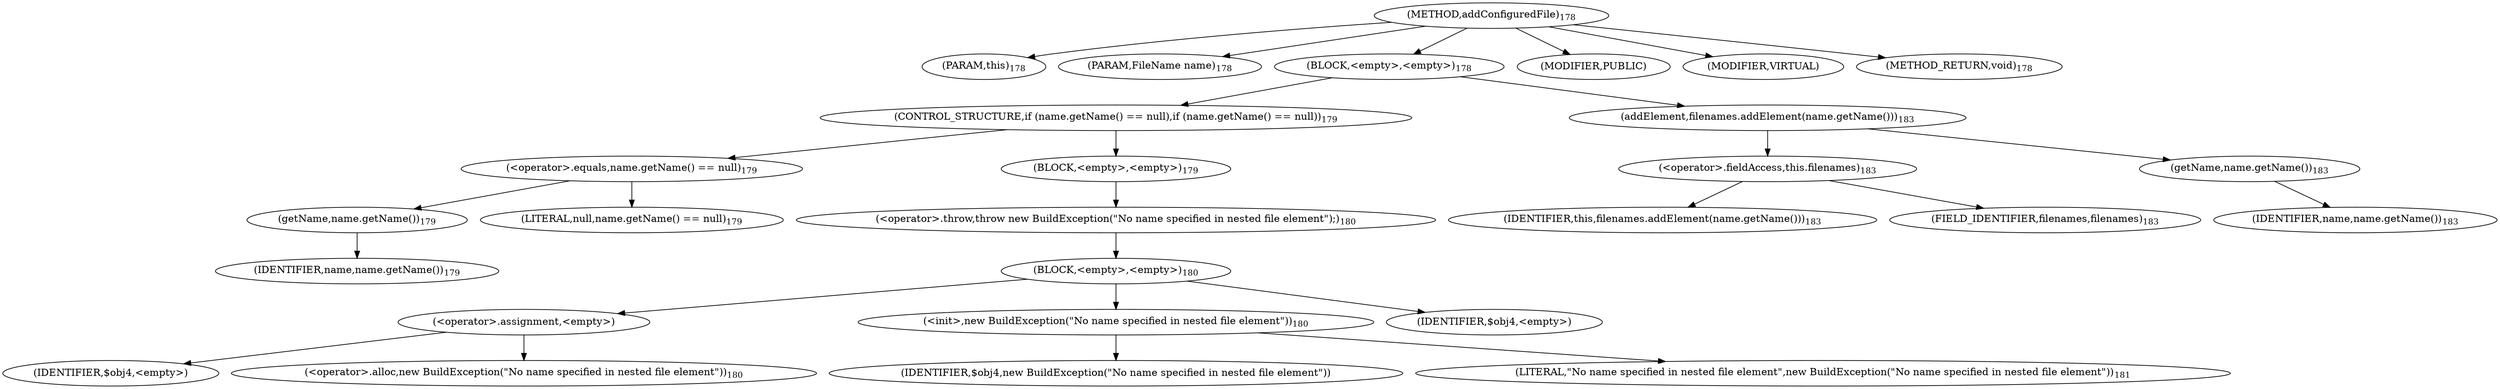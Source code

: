 digraph "addConfiguredFile" {  
"303" [label = <(METHOD,addConfiguredFile)<SUB>178</SUB>> ]
"304" [label = <(PARAM,this)<SUB>178</SUB>> ]
"305" [label = <(PARAM,FileName name)<SUB>178</SUB>> ]
"306" [label = <(BLOCK,&lt;empty&gt;,&lt;empty&gt;)<SUB>178</SUB>> ]
"307" [label = <(CONTROL_STRUCTURE,if (name.getName() == null),if (name.getName() == null))<SUB>179</SUB>> ]
"308" [label = <(&lt;operator&gt;.equals,name.getName() == null)<SUB>179</SUB>> ]
"309" [label = <(getName,name.getName())<SUB>179</SUB>> ]
"310" [label = <(IDENTIFIER,name,name.getName())<SUB>179</SUB>> ]
"311" [label = <(LITERAL,null,name.getName() == null)<SUB>179</SUB>> ]
"312" [label = <(BLOCK,&lt;empty&gt;,&lt;empty&gt;)<SUB>179</SUB>> ]
"313" [label = <(&lt;operator&gt;.throw,throw new BuildException(&quot;No name specified in nested file element&quot;);)<SUB>180</SUB>> ]
"314" [label = <(BLOCK,&lt;empty&gt;,&lt;empty&gt;)<SUB>180</SUB>> ]
"315" [label = <(&lt;operator&gt;.assignment,&lt;empty&gt;)> ]
"316" [label = <(IDENTIFIER,$obj4,&lt;empty&gt;)> ]
"317" [label = <(&lt;operator&gt;.alloc,new BuildException(&quot;No name specified in nested file element&quot;))<SUB>180</SUB>> ]
"318" [label = <(&lt;init&gt;,new BuildException(&quot;No name specified in nested file element&quot;))<SUB>180</SUB>> ]
"319" [label = <(IDENTIFIER,$obj4,new BuildException(&quot;No name specified in nested file element&quot;))> ]
"320" [label = <(LITERAL,&quot;No name specified in nested file element&quot;,new BuildException(&quot;No name specified in nested file element&quot;))<SUB>181</SUB>> ]
"321" [label = <(IDENTIFIER,$obj4,&lt;empty&gt;)> ]
"322" [label = <(addElement,filenames.addElement(name.getName()))<SUB>183</SUB>> ]
"323" [label = <(&lt;operator&gt;.fieldAccess,this.filenames)<SUB>183</SUB>> ]
"324" [label = <(IDENTIFIER,this,filenames.addElement(name.getName()))<SUB>183</SUB>> ]
"325" [label = <(FIELD_IDENTIFIER,filenames,filenames)<SUB>183</SUB>> ]
"326" [label = <(getName,name.getName())<SUB>183</SUB>> ]
"327" [label = <(IDENTIFIER,name,name.getName())<SUB>183</SUB>> ]
"328" [label = <(MODIFIER,PUBLIC)> ]
"329" [label = <(MODIFIER,VIRTUAL)> ]
"330" [label = <(METHOD_RETURN,void)<SUB>178</SUB>> ]
  "303" -> "304" 
  "303" -> "305" 
  "303" -> "306" 
  "303" -> "328" 
  "303" -> "329" 
  "303" -> "330" 
  "306" -> "307" 
  "306" -> "322" 
  "307" -> "308" 
  "307" -> "312" 
  "308" -> "309" 
  "308" -> "311" 
  "309" -> "310" 
  "312" -> "313" 
  "313" -> "314" 
  "314" -> "315" 
  "314" -> "318" 
  "314" -> "321" 
  "315" -> "316" 
  "315" -> "317" 
  "318" -> "319" 
  "318" -> "320" 
  "322" -> "323" 
  "322" -> "326" 
  "323" -> "324" 
  "323" -> "325" 
  "326" -> "327" 
}
